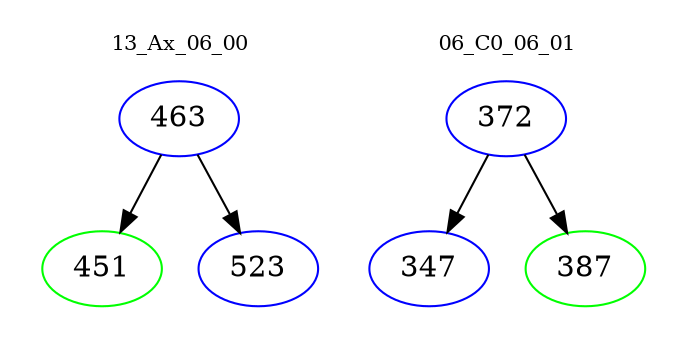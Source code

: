 digraph{
subgraph cluster_0 {
color = white
label = "13_Ax_06_00";
fontsize=10;
T0_463 [label="463", color="blue"]
T0_463 -> T0_451 [color="black"]
T0_451 [label="451", color="green"]
T0_463 -> T0_523 [color="black"]
T0_523 [label="523", color="blue"]
}
subgraph cluster_1 {
color = white
label = "06_C0_06_01";
fontsize=10;
T1_372 [label="372", color="blue"]
T1_372 -> T1_347 [color="black"]
T1_347 [label="347", color="blue"]
T1_372 -> T1_387 [color="black"]
T1_387 [label="387", color="green"]
}
}
